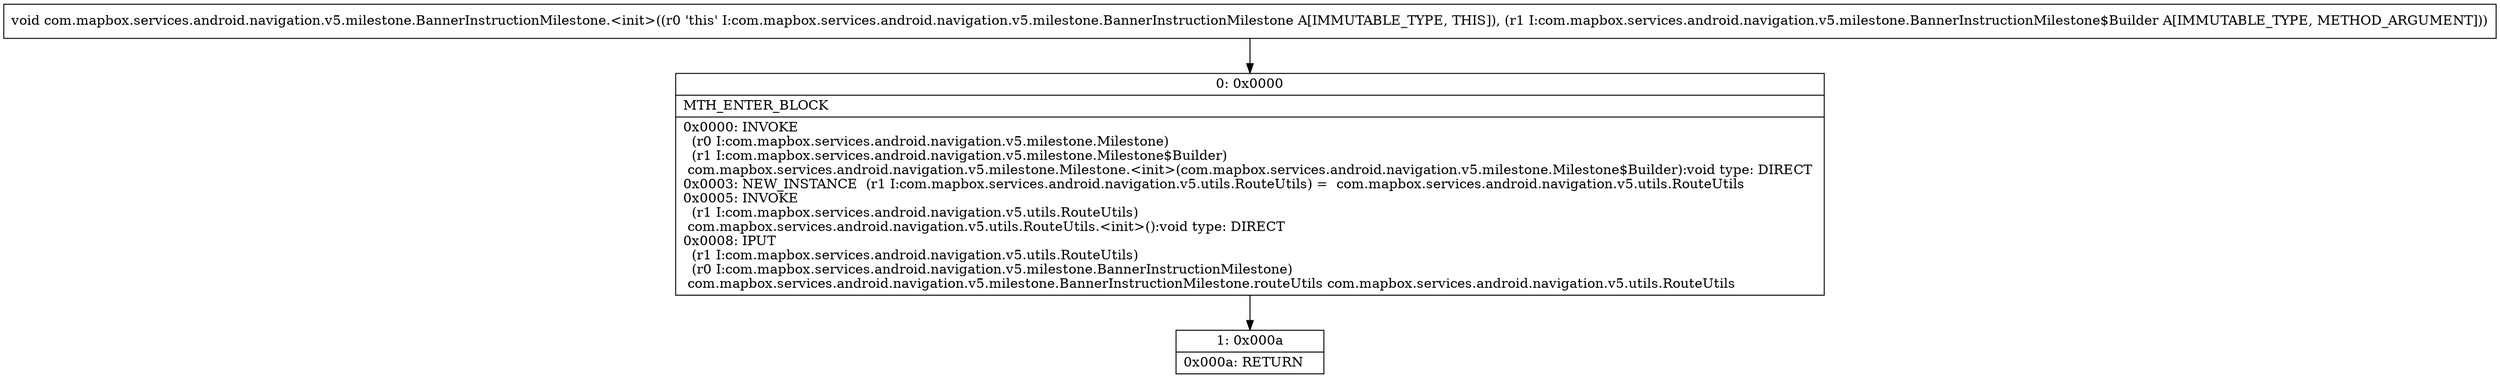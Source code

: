 digraph "CFG forcom.mapbox.services.android.navigation.v5.milestone.BannerInstructionMilestone.\<init\>(Lcom\/mapbox\/services\/android\/navigation\/v5\/milestone\/BannerInstructionMilestone$Builder;)V" {
Node_0 [shape=record,label="{0\:\ 0x0000|MTH_ENTER_BLOCK\l|0x0000: INVOKE  \l  (r0 I:com.mapbox.services.android.navigation.v5.milestone.Milestone)\l  (r1 I:com.mapbox.services.android.navigation.v5.milestone.Milestone$Builder)\l com.mapbox.services.android.navigation.v5.milestone.Milestone.\<init\>(com.mapbox.services.android.navigation.v5.milestone.Milestone$Builder):void type: DIRECT \l0x0003: NEW_INSTANCE  (r1 I:com.mapbox.services.android.navigation.v5.utils.RouteUtils) =  com.mapbox.services.android.navigation.v5.utils.RouteUtils \l0x0005: INVOKE  \l  (r1 I:com.mapbox.services.android.navigation.v5.utils.RouteUtils)\l com.mapbox.services.android.navigation.v5.utils.RouteUtils.\<init\>():void type: DIRECT \l0x0008: IPUT  \l  (r1 I:com.mapbox.services.android.navigation.v5.utils.RouteUtils)\l  (r0 I:com.mapbox.services.android.navigation.v5.milestone.BannerInstructionMilestone)\l com.mapbox.services.android.navigation.v5.milestone.BannerInstructionMilestone.routeUtils com.mapbox.services.android.navigation.v5.utils.RouteUtils \l}"];
Node_1 [shape=record,label="{1\:\ 0x000a|0x000a: RETURN   \l}"];
MethodNode[shape=record,label="{void com.mapbox.services.android.navigation.v5.milestone.BannerInstructionMilestone.\<init\>((r0 'this' I:com.mapbox.services.android.navigation.v5.milestone.BannerInstructionMilestone A[IMMUTABLE_TYPE, THIS]), (r1 I:com.mapbox.services.android.navigation.v5.milestone.BannerInstructionMilestone$Builder A[IMMUTABLE_TYPE, METHOD_ARGUMENT])) }"];
MethodNode -> Node_0;
Node_0 -> Node_1;
}

